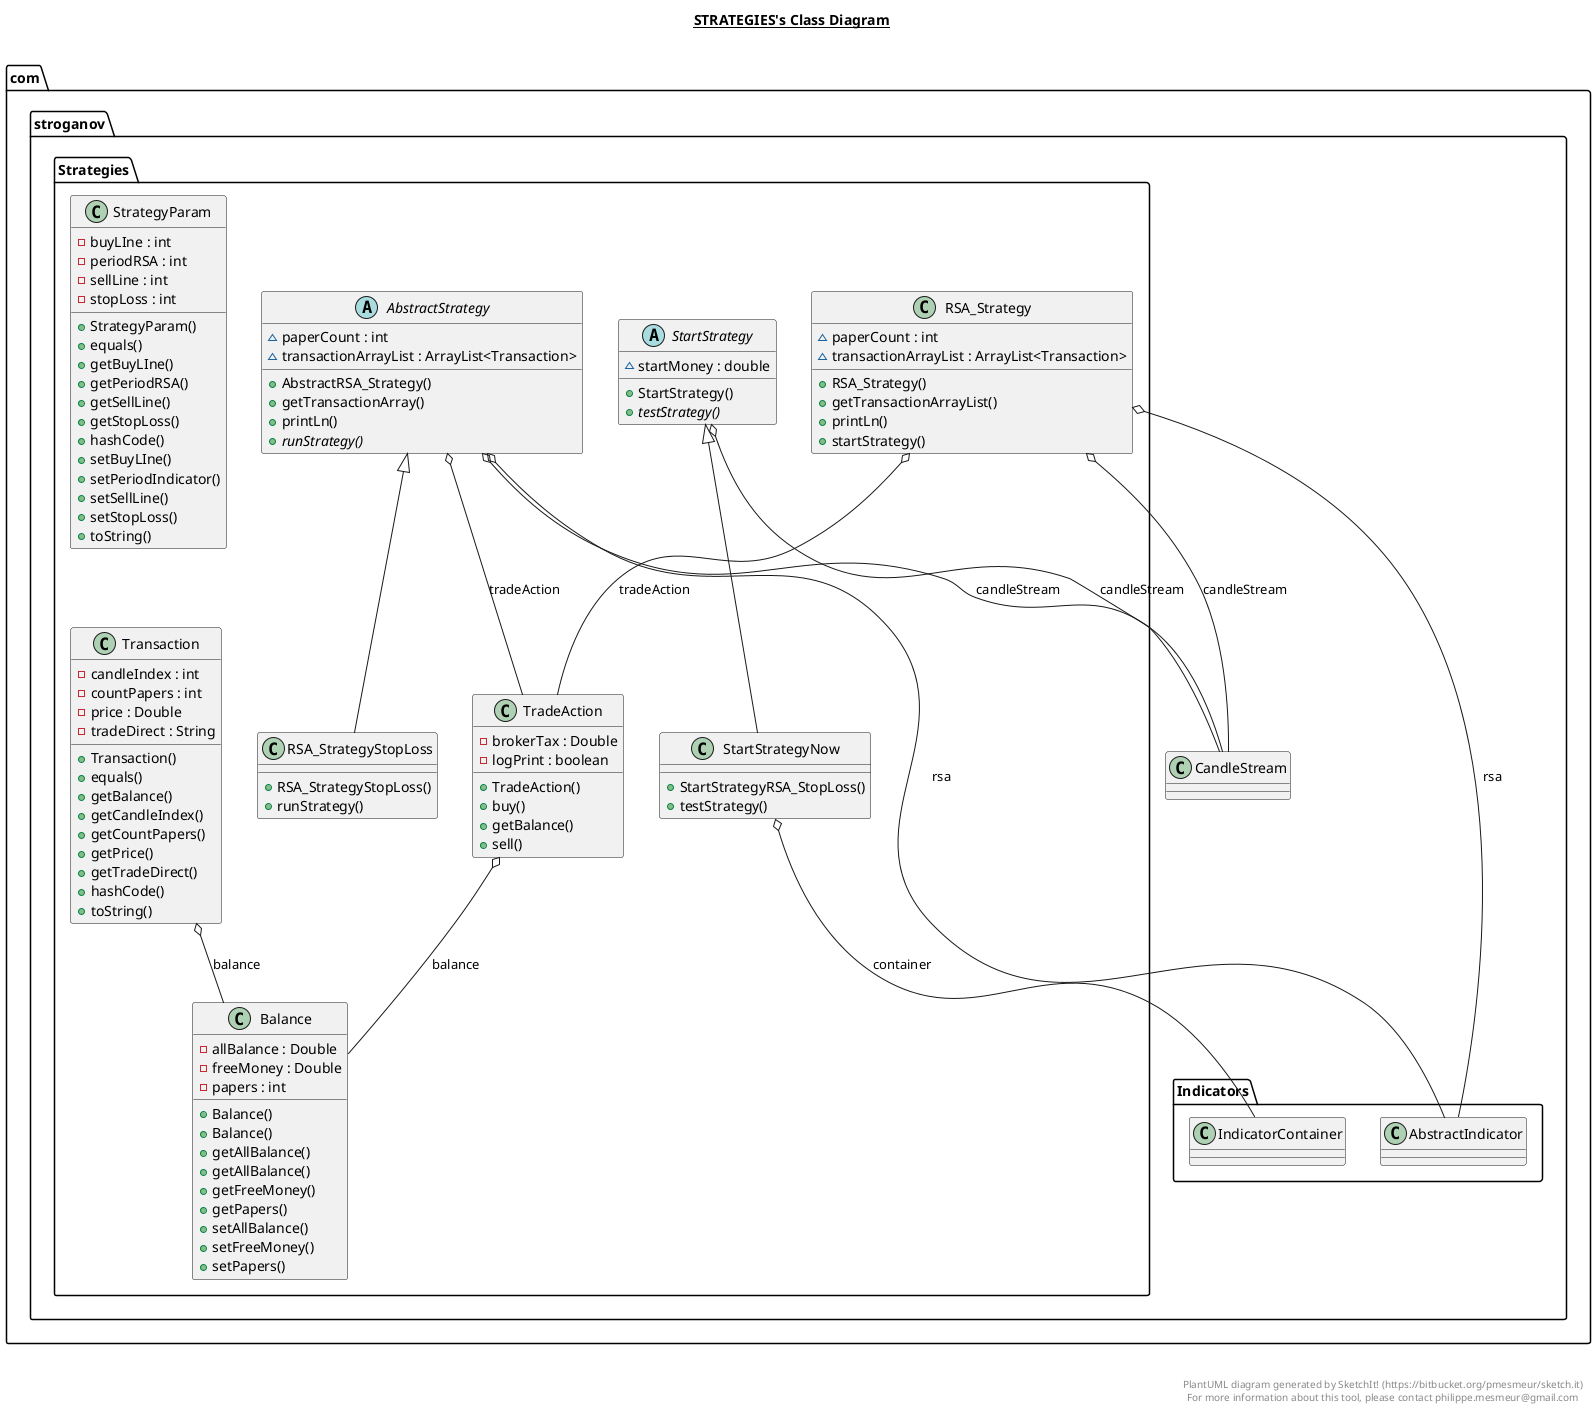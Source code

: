 @startuml

title __STRATEGIES's Class Diagram__\n

  namespace com.stroganov {
    namespace Strategies {
      abstract class com.stroganov.Strategies.AbstractStrategy {
          ~ paperCount : int
          ~ transactionArrayList : ArrayList<Transaction>
          + AbstractRSA_Strategy()
          + getTransactionArray()
          + printLn()
          {abstract} + runStrategy()
      }
    }
  }
  

  namespace com.stroganov {
    namespace Strategies {
      class com.stroganov.Strategies.Balance {
          - allBalance : Double
          - freeMoney : Double
          - papers : int
          + Balance()
          + Balance()
          + getAllBalance()
          + getAllBalance()
          + getFreeMoney()
          + getPapers()
          + setAllBalance()
          + setFreeMoney()
          + setPapers()
      }
    }
  }
  

  namespace com.stroganov {
    namespace Strategies {
      class com.stroganov.Strategies.RSA_Strategy {
          ~ paperCount : int
          ~ transactionArrayList : ArrayList<Transaction>
          + RSA_Strategy()
          + getTransactionArrayList()
          + printLn()
          + startStrategy()
      }
    }
  }
  

  namespace com.stroganov {
    namespace Strategies {
      class com.stroganov.Strategies.RSA_StrategyStopLoss {
          + RSA_StrategyStopLoss()
          + runStrategy()
      }
    }
  }
  

  namespace com.stroganov {
    namespace Strategies {
      abstract class com.stroganov.Strategies.StartStrategy {
          ~ startMoney : double
          + StartStrategy()
          {abstract} + testStrategy()
      }
    }
  }
  

  namespace com.stroganov {
    namespace Strategies {
      class com.stroganov.Strategies.StartStrategyNow {
          + StartStrategyRSA_StopLoss()
          + testStrategy()
      }
    }
  }
  

  namespace com.stroganov {
    namespace Strategies {
      class com.stroganov.Strategies.StrategyParam {
          - buyLIne : int
          - periodRSA : int
          - sellLine : int
          - stopLoss : int
          + StrategyParam()
          + equals()
          + getBuyLIne()
          + getPeriodRSA()
          + getSellLine()
          + getStopLoss()
          + hashCode()
          + setBuyLIne()
          + setPeriodIndicator()
          + setSellLine()
          + setStopLoss()
          + toString()
      }
    }
  }
  

  namespace com.stroganov {
    namespace Strategies {
      class com.stroganov.Strategies.TradeAction {
          - brokerTax : Double
          - logPrint : boolean
          + TradeAction()
          + buy()
          + getBalance()
          + sell()
      }
    }
  }
  

  namespace com.stroganov {
    namespace Strategies {
      class com.stroganov.Strategies.Transaction {
          - candleIndex : int
          - countPapers : int
          - price : Double
          - tradeDirect : String
          + Transaction()
          + equals()
          + getBalance()
          + getCandleIndex()
          + getCountPapers()
          + getPrice()
          + getTradeDirect()
          + hashCode()
          + toString()
      }
    }
  }
  

  com.stroganov.Strategies.AbstractStrategy o-- com.stroganov.CandleStream : candleStream
  com.stroganov.Strategies.AbstractStrategy o-- com.stroganov.Indicators.AbstractIndicator : rsa
  com.stroganov.Strategies.AbstractStrategy o-- com.stroganov.Strategies.TradeAction : tradeAction
  com.stroganov.Strategies.RSA_Strategy o-- com.stroganov.CandleStream : candleStream
  com.stroganov.Strategies.RSA_Strategy o-- com.stroganov.Indicators.AbstractIndicator : rsa
  com.stroganov.Strategies.RSA_Strategy o-- com.stroganov.Strategies.TradeAction : tradeAction
  com.stroganov.Strategies.RSA_StrategyStopLoss -up-|> com.stroganov.Strategies.AbstractStrategy
  com.stroganov.Strategies.StartStrategy o-- com.stroganov.CandleStream : candleStream
  com.stroganov.Strategies.StartStrategyNow -up-|> com.stroganov.Strategies.StartStrategy
  com.stroganov.Strategies.StartStrategyNow o-- com.stroganov.Indicators.IndicatorContainer : container
  com.stroganov.Strategies.TradeAction o-- com.stroganov.Strategies.Balance : balance
  com.stroganov.Strategies.Transaction o-- com.stroganov.Strategies.Balance : balance


right footer


PlantUML diagram generated by SketchIt! (https://bitbucket.org/pmesmeur/sketch.it)
For more information about this tool, please contact philippe.mesmeur@gmail.com
endfooter

@enduml
